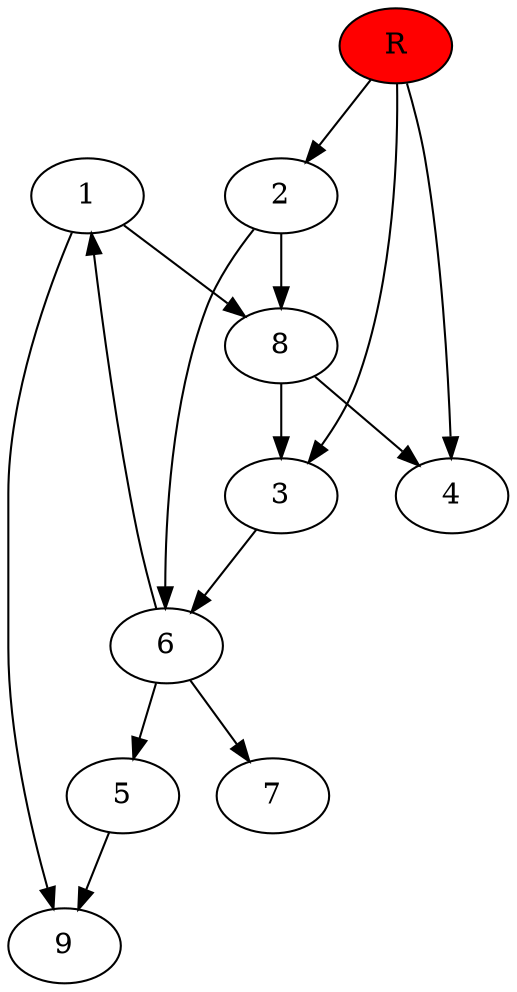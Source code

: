 digraph prb75413 {
	1
	2
	3
	4
	5
	6
	7
	8
	R [fillcolor="#ff0000" style=filled]
	1 -> 8
	1 -> 9
	2 -> 6
	2 -> 8
	3 -> 6
	5 -> 9
	6 -> 1
	6 -> 5
	6 -> 7
	8 -> 3
	8 -> 4
	R -> 2
	R -> 3
	R -> 4
}
